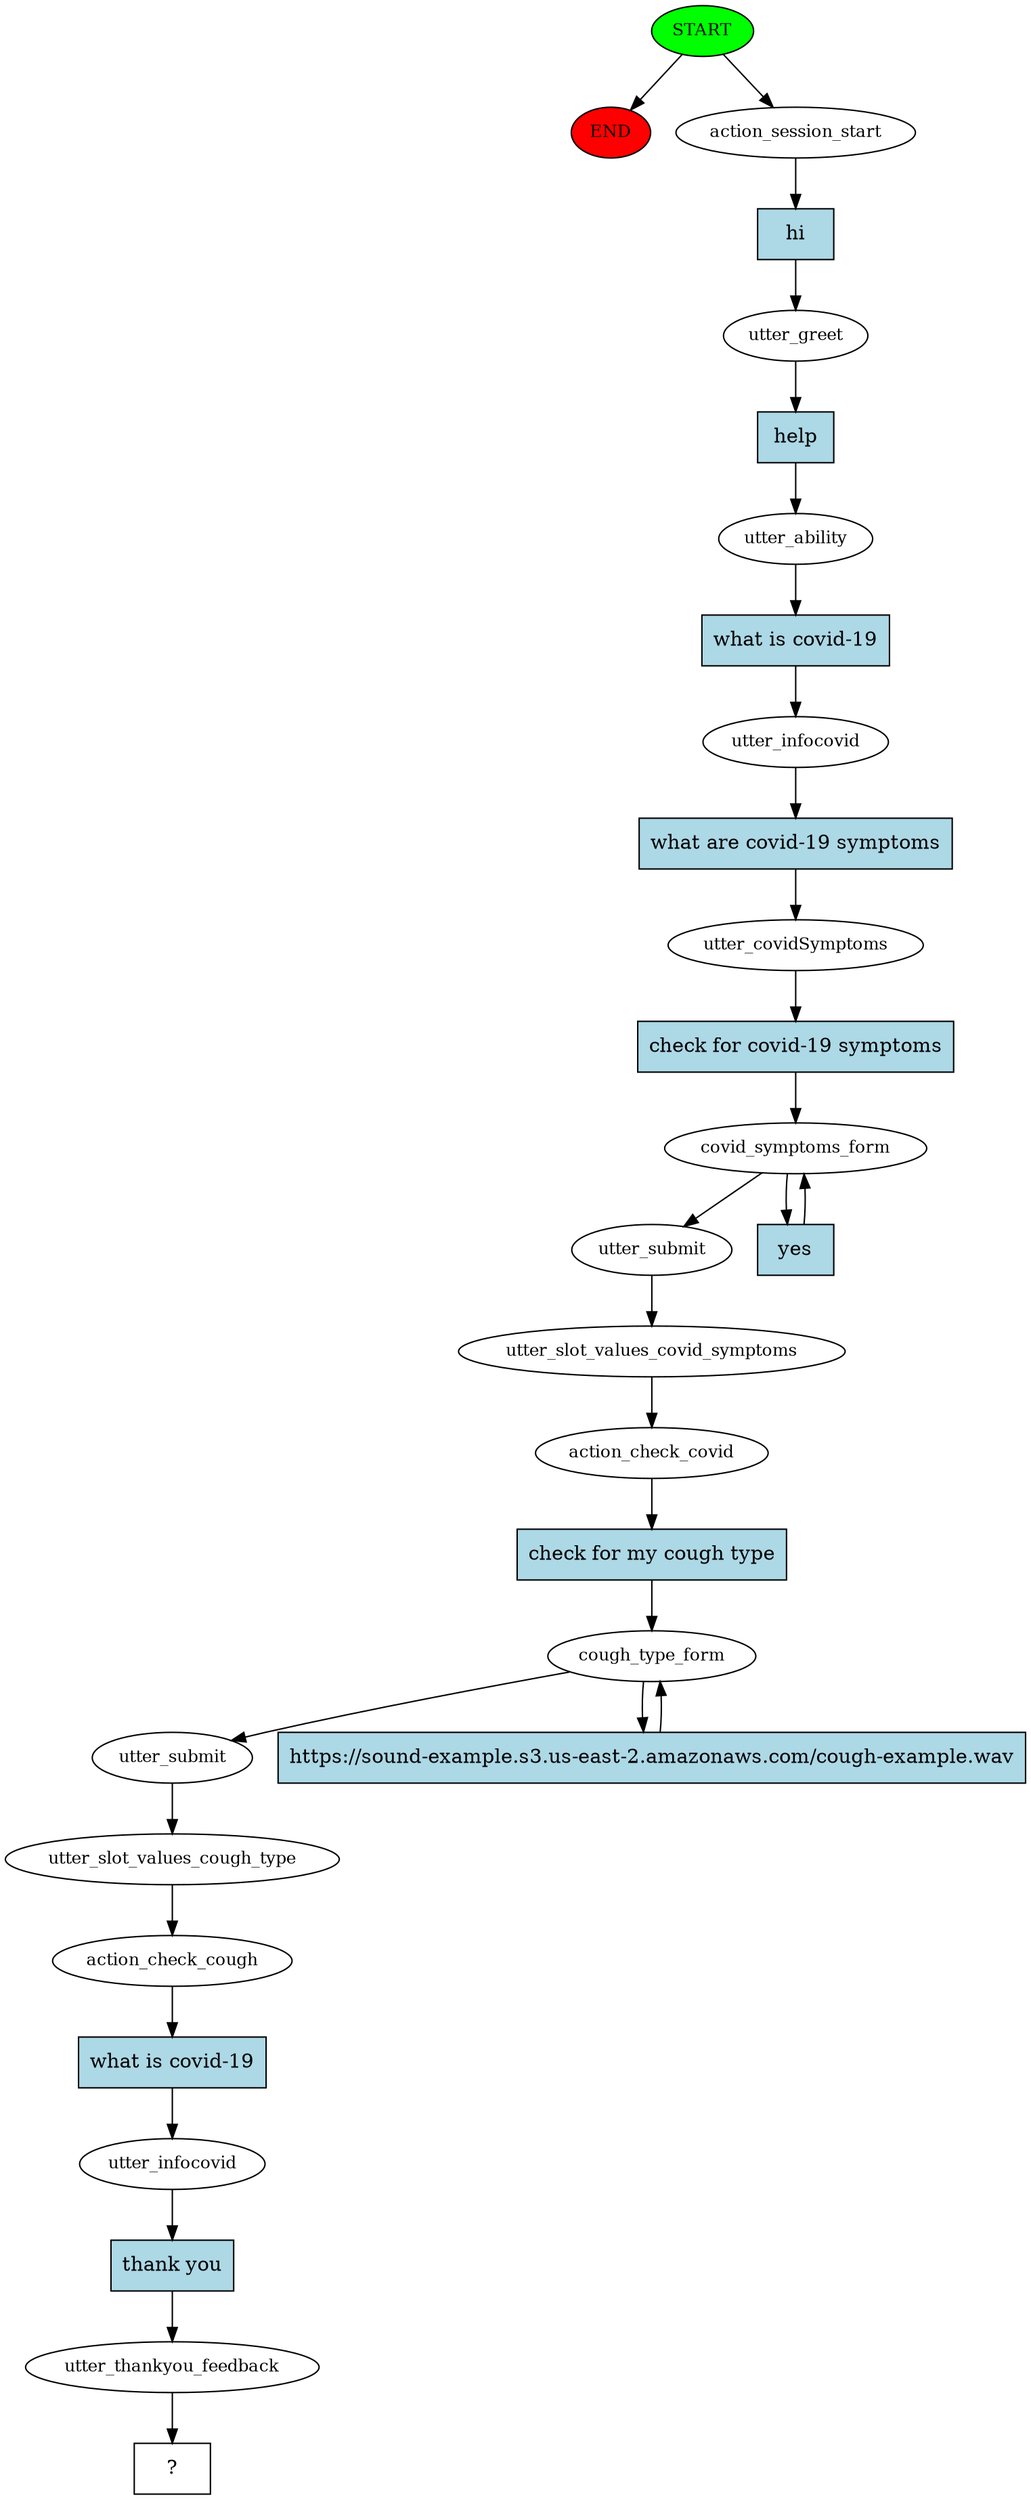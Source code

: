 digraph  {
0 [class="start active", fillcolor=green, fontsize=12, label=START, style=filled];
"-1" [class=end, fillcolor=red, fontsize=12, label=END, style=filled];
1 [class=active, fontsize=12, label=action_session_start];
2 [class=active, fontsize=12, label=utter_greet];
3 [class=active, fontsize=12, label=utter_ability];
4 [class=active, fontsize=12, label=utter_infocovid];
5 [class=active, fontsize=12, label=utter_covidSymptoms];
6 [class=active, fontsize=12, label=covid_symptoms_form];
15 [class=active, fontsize=12, label=utter_submit];
16 [class=active, fontsize=12, label=utter_slot_values_covid_symptoms];
17 [class=active, fontsize=12, label=action_check_covid];
18 [class=active, fontsize=12, label=cough_type_form];
20 [class=active, fontsize=12, label=utter_submit];
21 [class=active, fontsize=12, label=utter_slot_values_cough_type];
22 [class=active, fontsize=12, label=action_check_cough];
23 [class=active, fontsize=12, label=utter_infocovid];
24 [class=active, fontsize=12, label=utter_thankyou_feedback];
25 [class="intent dashed active", label="  ?  ", shape=rect];
26 [class="intent active", fillcolor=lightblue, label=hi, shape=rect, style=filled];
27 [class="intent active", fillcolor=lightblue, label=help, shape=rect, style=filled];
28 [class="intent active", fillcolor=lightblue, label="what is covid-19", shape=rect, style=filled];
29 [class="intent active", fillcolor=lightblue, label="what are covid-19 symptoms", shape=rect, style=filled];
30 [class="intent active", fillcolor=lightblue, label="check for covid-19 symptoms", shape=rect, style=filled];
31 [class="intent active", fillcolor=lightblue, label=yes, shape=rect, style=filled];
32 [class="intent active", fillcolor=lightblue, label="check for my cough type", shape=rect, style=filled];
33 [class="intent active", fillcolor=lightblue, label="https://sound-example.s3.us-east-2.amazonaws.com/cough-example.wav", shape=rect, style=filled];
34 [class="intent active", fillcolor=lightblue, label="what is covid-19", shape=rect, style=filled];
35 [class="intent active", fillcolor=lightblue, label="thank you", shape=rect, style=filled];
0 -> "-1"  [class="", key=NONE, label=""];
0 -> 1  [class=active, key=NONE, label=""];
1 -> 26  [class=active, key=0];
2 -> 27  [class=active, key=0];
3 -> 28  [class=active, key=0];
4 -> 29  [class=active, key=0];
5 -> 30  [class=active, key=0];
6 -> 15  [class=active, key=NONE, label=""];
6 -> 31  [class=active, key=0];
15 -> 16  [class=active, key=NONE, label=""];
16 -> 17  [class=active, key=NONE, label=""];
17 -> 32  [class=active, key=0];
18 -> 20  [class=active, key=NONE, label=""];
18 -> 33  [class=active, key=0];
20 -> 21  [class=active, key=NONE, label=""];
21 -> 22  [class=active, key=NONE, label=""];
22 -> 34  [class=active, key=0];
23 -> 35  [class=active, key=0];
24 -> 25  [class=active, key=NONE, label=""];
26 -> 2  [class=active, key=0];
27 -> 3  [class=active, key=0];
28 -> 4  [class=active, key=0];
29 -> 5  [class=active, key=0];
30 -> 6  [class=active, key=0];
31 -> 6  [class=active, key=0];
32 -> 18  [class=active, key=0];
33 -> 18  [class=active, key=0];
34 -> 23  [class=active, key=0];
35 -> 24  [class=active, key=0];
}
